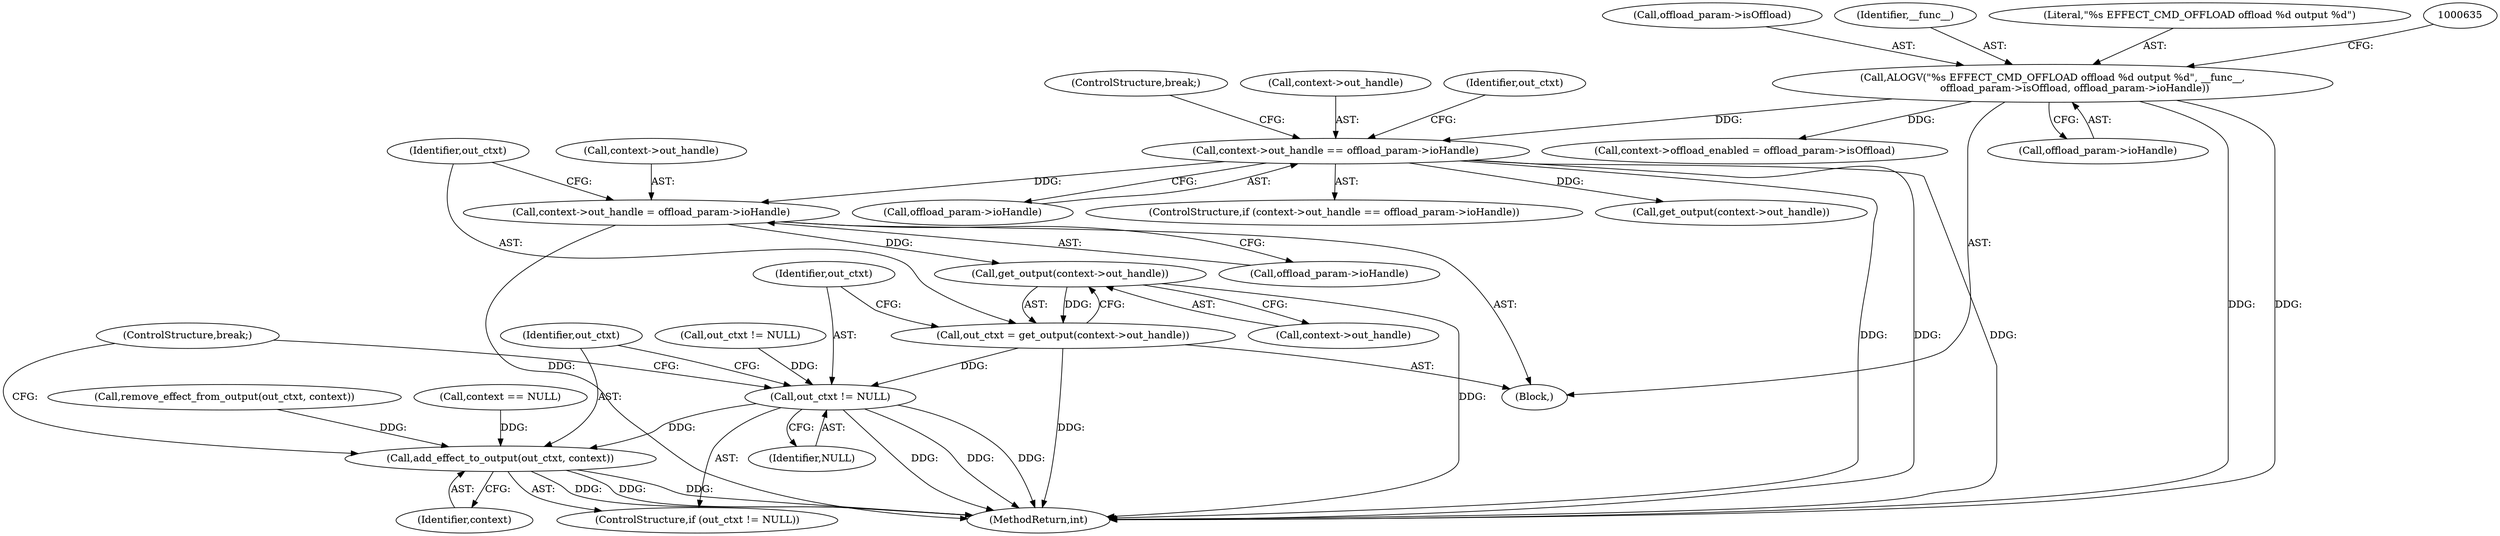 digraph "0_Android_073a80800f341325932c66818ce4302b312909a4@pointer" {
"1000667" [label="(Call,context->out_handle = offload_param->ioHandle)"];
"1000646" [label="(Call,context->out_handle == offload_param->ioHandle)"];
"1000623" [label="(Call,ALOGV(\"%s EFFECT_CMD_OFFLOAD offload %d output %d\", __func__,\n              offload_param->isOffload, offload_param->ioHandle))"];
"1000676" [label="(Call,get_output(context->out_handle))"];
"1000674" [label="(Call,out_ctxt = get_output(context->out_handle))"];
"1000681" [label="(Call,out_ctxt != NULL)"];
"1000684" [label="(Call,add_effect_to_output(out_ctxt, context))"];
"1000682" [label="(Identifier,out_ctxt)"];
"1000685" [label="(Identifier,out_ctxt)"];
"1000638" [label="(Call,context->offload_enabled = offload_param->isOffload)"];
"1000667" [label="(Call,context->out_handle = offload_param->ioHandle)"];
"1000623" [label="(Call,ALOGV(\"%s EFFECT_CMD_OFFLOAD offload %d output %d\", __func__,\n              offload_param->isOffload, offload_param->ioHandle))"];
"1000686" [label="(Identifier,context)"];
"1000684" [label="(Call,add_effect_to_output(out_ctxt, context))"];
"1000647" [label="(Call,context->out_handle)"];
"1000674" [label="(Call,out_ctxt = get_output(context->out_handle))"];
"1000664" [label="(Call,remove_effect_from_output(out_ctxt, context))"];
"1000671" [label="(Call,offload_param->ioHandle)"];
"1000661" [label="(Call,out_ctxt != NULL)"];
"1000650" [label="(Call,offload_param->ioHandle)"];
"1000668" [label="(Call,context->out_handle)"];
"1000626" [label="(Call,offload_param->isOffload)"];
"1000135" [label="(Call,context == NULL)"];
"1000587" [label="(Block,)"];
"1000677" [label="(Call,context->out_handle)"];
"1000625" [label="(Identifier,__func__)"];
"1000687" [label="(ControlStructure,break;)"];
"1000624" [label="(Literal,\"%s EFFECT_CMD_OFFLOAD offload %d output %d\")"];
"1000675" [label="(Identifier,out_ctxt)"];
"1000645" [label="(ControlStructure,if (context->out_handle == offload_param->ioHandle))"];
"1000676" [label="(Call,get_output(context->out_handle))"];
"1000629" [label="(Call,offload_param->ioHandle)"];
"1000683" [label="(Identifier,NULL)"];
"1000655" [label="(Identifier,out_ctxt)"];
"1000680" [label="(ControlStructure,if (out_ctxt != NULL))"];
"1000653" [label="(ControlStructure,break;)"];
"1000646" [label="(Call,context->out_handle == offload_param->ioHandle)"];
"1000725" [label="(MethodReturn,int)"];
"1000656" [label="(Call,get_output(context->out_handle))"];
"1000681" [label="(Call,out_ctxt != NULL)"];
"1000667" -> "1000587"  [label="AST: "];
"1000667" -> "1000671"  [label="CFG: "];
"1000668" -> "1000667"  [label="AST: "];
"1000671" -> "1000667"  [label="AST: "];
"1000675" -> "1000667"  [label="CFG: "];
"1000667" -> "1000725"  [label="DDG: "];
"1000646" -> "1000667"  [label="DDG: "];
"1000667" -> "1000676"  [label="DDG: "];
"1000646" -> "1000645"  [label="AST: "];
"1000646" -> "1000650"  [label="CFG: "];
"1000647" -> "1000646"  [label="AST: "];
"1000650" -> "1000646"  [label="AST: "];
"1000653" -> "1000646"  [label="CFG: "];
"1000655" -> "1000646"  [label="CFG: "];
"1000646" -> "1000725"  [label="DDG: "];
"1000646" -> "1000725"  [label="DDG: "];
"1000646" -> "1000725"  [label="DDG: "];
"1000623" -> "1000646"  [label="DDG: "];
"1000646" -> "1000656"  [label="DDG: "];
"1000623" -> "1000587"  [label="AST: "];
"1000623" -> "1000629"  [label="CFG: "];
"1000624" -> "1000623"  [label="AST: "];
"1000625" -> "1000623"  [label="AST: "];
"1000626" -> "1000623"  [label="AST: "];
"1000629" -> "1000623"  [label="AST: "];
"1000635" -> "1000623"  [label="CFG: "];
"1000623" -> "1000725"  [label="DDG: "];
"1000623" -> "1000725"  [label="DDG: "];
"1000623" -> "1000638"  [label="DDG: "];
"1000676" -> "1000674"  [label="AST: "];
"1000676" -> "1000677"  [label="CFG: "];
"1000677" -> "1000676"  [label="AST: "];
"1000674" -> "1000676"  [label="CFG: "];
"1000676" -> "1000725"  [label="DDG: "];
"1000676" -> "1000674"  [label="DDG: "];
"1000674" -> "1000587"  [label="AST: "];
"1000675" -> "1000674"  [label="AST: "];
"1000682" -> "1000674"  [label="CFG: "];
"1000674" -> "1000725"  [label="DDG: "];
"1000674" -> "1000681"  [label="DDG: "];
"1000681" -> "1000680"  [label="AST: "];
"1000681" -> "1000683"  [label="CFG: "];
"1000682" -> "1000681"  [label="AST: "];
"1000683" -> "1000681"  [label="AST: "];
"1000685" -> "1000681"  [label="CFG: "];
"1000687" -> "1000681"  [label="CFG: "];
"1000681" -> "1000725"  [label="DDG: "];
"1000681" -> "1000725"  [label="DDG: "];
"1000681" -> "1000725"  [label="DDG: "];
"1000661" -> "1000681"  [label="DDG: "];
"1000681" -> "1000684"  [label="DDG: "];
"1000684" -> "1000680"  [label="AST: "];
"1000684" -> "1000686"  [label="CFG: "];
"1000685" -> "1000684"  [label="AST: "];
"1000686" -> "1000684"  [label="AST: "];
"1000687" -> "1000684"  [label="CFG: "];
"1000684" -> "1000725"  [label="DDG: "];
"1000684" -> "1000725"  [label="DDG: "];
"1000684" -> "1000725"  [label="DDG: "];
"1000664" -> "1000684"  [label="DDG: "];
"1000135" -> "1000684"  [label="DDG: "];
}
